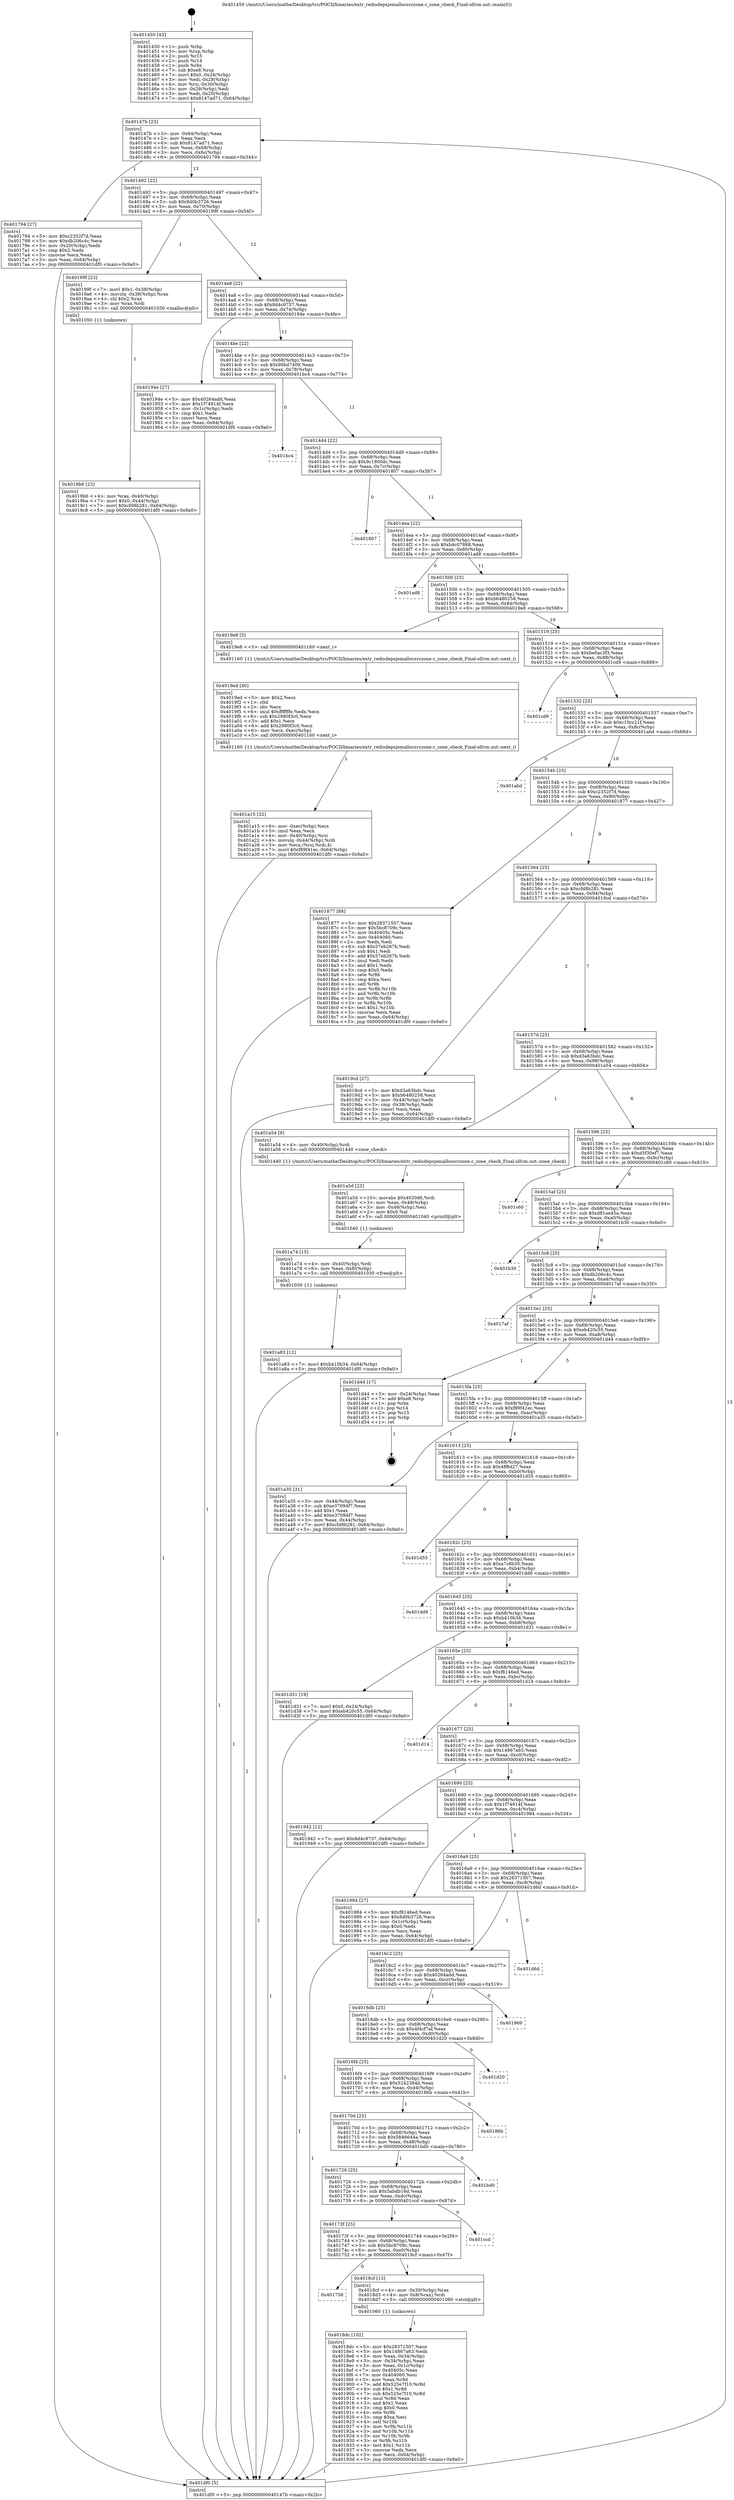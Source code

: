 digraph "0x401450" {
  label = "0x401450 (/mnt/c/Users/mathe/Desktop/tcc/POCII/binaries/extr_redisdepsjemallocsrczone.c_zone_check_Final-ollvm.out::main(0))"
  labelloc = "t"
  node[shape=record]

  Entry [label="",width=0.3,height=0.3,shape=circle,fillcolor=black,style=filled]
  "0x40147b" [label="{
     0x40147b [23]\l
     | [instrs]\l
     &nbsp;&nbsp;0x40147b \<+3\>: mov -0x64(%rbp),%eax\l
     &nbsp;&nbsp;0x40147e \<+2\>: mov %eax,%ecx\l
     &nbsp;&nbsp;0x401480 \<+6\>: sub $0x8147ad71,%ecx\l
     &nbsp;&nbsp;0x401486 \<+3\>: mov %eax,-0x68(%rbp)\l
     &nbsp;&nbsp;0x401489 \<+3\>: mov %ecx,-0x6c(%rbp)\l
     &nbsp;&nbsp;0x40148c \<+6\>: je 0000000000401794 \<main+0x344\>\l
  }"]
  "0x401794" [label="{
     0x401794 [27]\l
     | [instrs]\l
     &nbsp;&nbsp;0x401794 \<+5\>: mov $0xc2352f7d,%eax\l
     &nbsp;&nbsp;0x401799 \<+5\>: mov $0xdb206c4c,%ecx\l
     &nbsp;&nbsp;0x40179e \<+3\>: mov -0x20(%rbp),%edx\l
     &nbsp;&nbsp;0x4017a1 \<+3\>: cmp $0x2,%edx\l
     &nbsp;&nbsp;0x4017a4 \<+3\>: cmovne %ecx,%eax\l
     &nbsp;&nbsp;0x4017a7 \<+3\>: mov %eax,-0x64(%rbp)\l
     &nbsp;&nbsp;0x4017aa \<+5\>: jmp 0000000000401df0 \<main+0x9a0\>\l
  }"]
  "0x401492" [label="{
     0x401492 [22]\l
     | [instrs]\l
     &nbsp;&nbsp;0x401492 \<+5\>: jmp 0000000000401497 \<main+0x47\>\l
     &nbsp;&nbsp;0x401497 \<+3\>: mov -0x68(%rbp),%eax\l
     &nbsp;&nbsp;0x40149a \<+5\>: sub $0x8d0b3726,%eax\l
     &nbsp;&nbsp;0x40149f \<+3\>: mov %eax,-0x70(%rbp)\l
     &nbsp;&nbsp;0x4014a2 \<+6\>: je 000000000040199f \<main+0x54f\>\l
  }"]
  "0x401df0" [label="{
     0x401df0 [5]\l
     | [instrs]\l
     &nbsp;&nbsp;0x401df0 \<+5\>: jmp 000000000040147b \<main+0x2b\>\l
  }"]
  "0x401450" [label="{
     0x401450 [43]\l
     | [instrs]\l
     &nbsp;&nbsp;0x401450 \<+1\>: push %rbp\l
     &nbsp;&nbsp;0x401451 \<+3\>: mov %rsp,%rbp\l
     &nbsp;&nbsp;0x401454 \<+2\>: push %r15\l
     &nbsp;&nbsp;0x401456 \<+2\>: push %r14\l
     &nbsp;&nbsp;0x401458 \<+1\>: push %rbx\l
     &nbsp;&nbsp;0x401459 \<+7\>: sub $0xe8,%rsp\l
     &nbsp;&nbsp;0x401460 \<+7\>: movl $0x0,-0x24(%rbp)\l
     &nbsp;&nbsp;0x401467 \<+3\>: mov %edi,-0x28(%rbp)\l
     &nbsp;&nbsp;0x40146a \<+4\>: mov %rsi,-0x30(%rbp)\l
     &nbsp;&nbsp;0x40146e \<+3\>: mov -0x28(%rbp),%edi\l
     &nbsp;&nbsp;0x401471 \<+3\>: mov %edi,-0x20(%rbp)\l
     &nbsp;&nbsp;0x401474 \<+7\>: movl $0x8147ad71,-0x64(%rbp)\l
  }"]
  Exit [label="",width=0.3,height=0.3,shape=circle,fillcolor=black,style=filled,peripheries=2]
  "0x40199f" [label="{
     0x40199f [23]\l
     | [instrs]\l
     &nbsp;&nbsp;0x40199f \<+7\>: movl $0x1,-0x38(%rbp)\l
     &nbsp;&nbsp;0x4019a6 \<+4\>: movslq -0x38(%rbp),%rax\l
     &nbsp;&nbsp;0x4019aa \<+4\>: shl $0x2,%rax\l
     &nbsp;&nbsp;0x4019ae \<+3\>: mov %rax,%rdi\l
     &nbsp;&nbsp;0x4019b1 \<+5\>: call 0000000000401050 \<malloc@plt\>\l
     | [calls]\l
     &nbsp;&nbsp;0x401050 \{1\} (unknown)\l
  }"]
  "0x4014a8" [label="{
     0x4014a8 [22]\l
     | [instrs]\l
     &nbsp;&nbsp;0x4014a8 \<+5\>: jmp 00000000004014ad \<main+0x5d\>\l
     &nbsp;&nbsp;0x4014ad \<+3\>: mov -0x68(%rbp),%eax\l
     &nbsp;&nbsp;0x4014b0 \<+5\>: sub $0x8d4c9737,%eax\l
     &nbsp;&nbsp;0x4014b5 \<+3\>: mov %eax,-0x74(%rbp)\l
     &nbsp;&nbsp;0x4014b8 \<+6\>: je 000000000040194e \<main+0x4fe\>\l
  }"]
  "0x401a83" [label="{
     0x401a83 [12]\l
     | [instrs]\l
     &nbsp;&nbsp;0x401a83 \<+7\>: movl $0xb410b34,-0x64(%rbp)\l
     &nbsp;&nbsp;0x401a8a \<+5\>: jmp 0000000000401df0 \<main+0x9a0\>\l
  }"]
  "0x40194e" [label="{
     0x40194e [27]\l
     | [instrs]\l
     &nbsp;&nbsp;0x40194e \<+5\>: mov $0x40264add,%eax\l
     &nbsp;&nbsp;0x401953 \<+5\>: mov $0x1f74914f,%ecx\l
     &nbsp;&nbsp;0x401958 \<+3\>: mov -0x1c(%rbp),%edx\l
     &nbsp;&nbsp;0x40195b \<+3\>: cmp $0x1,%edx\l
     &nbsp;&nbsp;0x40195e \<+3\>: cmovl %ecx,%eax\l
     &nbsp;&nbsp;0x401961 \<+3\>: mov %eax,-0x64(%rbp)\l
     &nbsp;&nbsp;0x401964 \<+5\>: jmp 0000000000401df0 \<main+0x9a0\>\l
  }"]
  "0x4014be" [label="{
     0x4014be [22]\l
     | [instrs]\l
     &nbsp;&nbsp;0x4014be \<+5\>: jmp 00000000004014c3 \<main+0x73\>\l
     &nbsp;&nbsp;0x4014c3 \<+3\>: mov -0x68(%rbp),%eax\l
     &nbsp;&nbsp;0x4014c6 \<+5\>: sub $0x90bd7409,%eax\l
     &nbsp;&nbsp;0x4014cb \<+3\>: mov %eax,-0x78(%rbp)\l
     &nbsp;&nbsp;0x4014ce \<+6\>: je 0000000000401bc4 \<main+0x774\>\l
  }"]
  "0x401a74" [label="{
     0x401a74 [15]\l
     | [instrs]\l
     &nbsp;&nbsp;0x401a74 \<+4\>: mov -0x40(%rbp),%rdi\l
     &nbsp;&nbsp;0x401a78 \<+6\>: mov %eax,-0xf0(%rbp)\l
     &nbsp;&nbsp;0x401a7e \<+5\>: call 0000000000401030 \<free@plt\>\l
     | [calls]\l
     &nbsp;&nbsp;0x401030 \{1\} (unknown)\l
  }"]
  "0x401bc4" [label="{
     0x401bc4\l
  }", style=dashed]
  "0x4014d4" [label="{
     0x4014d4 [22]\l
     | [instrs]\l
     &nbsp;&nbsp;0x4014d4 \<+5\>: jmp 00000000004014d9 \<main+0x89\>\l
     &nbsp;&nbsp;0x4014d9 \<+3\>: mov -0x68(%rbp),%eax\l
     &nbsp;&nbsp;0x4014dc \<+5\>: sub $0x9c1800dc,%eax\l
     &nbsp;&nbsp;0x4014e1 \<+3\>: mov %eax,-0x7c(%rbp)\l
     &nbsp;&nbsp;0x4014e4 \<+6\>: je 0000000000401807 \<main+0x3b7\>\l
  }"]
  "0x401a5d" [label="{
     0x401a5d [23]\l
     | [instrs]\l
     &nbsp;&nbsp;0x401a5d \<+10\>: movabs $0x4020d6,%rdi\l
     &nbsp;&nbsp;0x401a67 \<+3\>: mov %eax,-0x48(%rbp)\l
     &nbsp;&nbsp;0x401a6a \<+3\>: mov -0x48(%rbp),%esi\l
     &nbsp;&nbsp;0x401a6d \<+2\>: mov $0x0,%al\l
     &nbsp;&nbsp;0x401a6f \<+5\>: call 0000000000401040 \<printf@plt\>\l
     | [calls]\l
     &nbsp;&nbsp;0x401040 \{1\} (unknown)\l
  }"]
  "0x401807" [label="{
     0x401807\l
  }", style=dashed]
  "0x4014ea" [label="{
     0x4014ea [22]\l
     | [instrs]\l
     &nbsp;&nbsp;0x4014ea \<+5\>: jmp 00000000004014ef \<main+0x9f\>\l
     &nbsp;&nbsp;0x4014ef \<+3\>: mov -0x68(%rbp),%eax\l
     &nbsp;&nbsp;0x4014f2 \<+5\>: sub $0xb4c07888,%eax\l
     &nbsp;&nbsp;0x4014f7 \<+3\>: mov %eax,-0x80(%rbp)\l
     &nbsp;&nbsp;0x4014fa \<+6\>: je 0000000000401ad8 \<main+0x688\>\l
  }"]
  "0x401a15" [label="{
     0x401a15 [32]\l
     | [instrs]\l
     &nbsp;&nbsp;0x401a15 \<+6\>: mov -0xec(%rbp),%ecx\l
     &nbsp;&nbsp;0x401a1b \<+3\>: imul %eax,%ecx\l
     &nbsp;&nbsp;0x401a1e \<+4\>: mov -0x40(%rbp),%rsi\l
     &nbsp;&nbsp;0x401a22 \<+4\>: movslq -0x44(%rbp),%rdi\l
     &nbsp;&nbsp;0x401a26 \<+3\>: mov %ecx,(%rsi,%rdi,4)\l
     &nbsp;&nbsp;0x401a29 \<+7\>: movl $0xf89f41ec,-0x64(%rbp)\l
     &nbsp;&nbsp;0x401a30 \<+5\>: jmp 0000000000401df0 \<main+0x9a0\>\l
  }"]
  "0x401ad8" [label="{
     0x401ad8\l
  }", style=dashed]
  "0x401500" [label="{
     0x401500 [25]\l
     | [instrs]\l
     &nbsp;&nbsp;0x401500 \<+5\>: jmp 0000000000401505 \<main+0xb5\>\l
     &nbsp;&nbsp;0x401505 \<+3\>: mov -0x68(%rbp),%eax\l
     &nbsp;&nbsp;0x401508 \<+5\>: sub $0xb6480258,%eax\l
     &nbsp;&nbsp;0x40150d \<+6\>: mov %eax,-0x84(%rbp)\l
     &nbsp;&nbsp;0x401513 \<+6\>: je 00000000004019e8 \<main+0x598\>\l
  }"]
  "0x4019ed" [label="{
     0x4019ed [40]\l
     | [instrs]\l
     &nbsp;&nbsp;0x4019ed \<+5\>: mov $0x2,%ecx\l
     &nbsp;&nbsp;0x4019f2 \<+1\>: cltd\l
     &nbsp;&nbsp;0x4019f3 \<+2\>: idiv %ecx\l
     &nbsp;&nbsp;0x4019f5 \<+6\>: imul $0xfffffffe,%edx,%ecx\l
     &nbsp;&nbsp;0x4019fb \<+6\>: sub $0x2980f3c0,%ecx\l
     &nbsp;&nbsp;0x401a01 \<+3\>: add $0x1,%ecx\l
     &nbsp;&nbsp;0x401a04 \<+6\>: add $0x2980f3c0,%ecx\l
     &nbsp;&nbsp;0x401a0a \<+6\>: mov %ecx,-0xec(%rbp)\l
     &nbsp;&nbsp;0x401a10 \<+5\>: call 0000000000401160 \<next_i\>\l
     | [calls]\l
     &nbsp;&nbsp;0x401160 \{1\} (/mnt/c/Users/mathe/Desktop/tcc/POCII/binaries/extr_redisdepsjemallocsrczone.c_zone_check_Final-ollvm.out::next_i)\l
  }"]
  "0x4019e8" [label="{
     0x4019e8 [5]\l
     | [instrs]\l
     &nbsp;&nbsp;0x4019e8 \<+5\>: call 0000000000401160 \<next_i\>\l
     | [calls]\l
     &nbsp;&nbsp;0x401160 \{1\} (/mnt/c/Users/mathe/Desktop/tcc/POCII/binaries/extr_redisdepsjemallocsrczone.c_zone_check_Final-ollvm.out::next_i)\l
  }"]
  "0x401519" [label="{
     0x401519 [25]\l
     | [instrs]\l
     &nbsp;&nbsp;0x401519 \<+5\>: jmp 000000000040151e \<main+0xce\>\l
     &nbsp;&nbsp;0x40151e \<+3\>: mov -0x68(%rbp),%eax\l
     &nbsp;&nbsp;0x401521 \<+5\>: sub $0xbe0ac3f3,%eax\l
     &nbsp;&nbsp;0x401526 \<+6\>: mov %eax,-0x88(%rbp)\l
     &nbsp;&nbsp;0x40152c \<+6\>: je 0000000000401cd9 \<main+0x889\>\l
  }"]
  "0x4019b6" [label="{
     0x4019b6 [23]\l
     | [instrs]\l
     &nbsp;&nbsp;0x4019b6 \<+4\>: mov %rax,-0x40(%rbp)\l
     &nbsp;&nbsp;0x4019ba \<+7\>: movl $0x0,-0x44(%rbp)\l
     &nbsp;&nbsp;0x4019c1 \<+7\>: movl $0xcfd8b281,-0x64(%rbp)\l
     &nbsp;&nbsp;0x4019c8 \<+5\>: jmp 0000000000401df0 \<main+0x9a0\>\l
  }"]
  "0x401cd9" [label="{
     0x401cd9\l
  }", style=dashed]
  "0x401532" [label="{
     0x401532 [25]\l
     | [instrs]\l
     &nbsp;&nbsp;0x401532 \<+5\>: jmp 0000000000401537 \<main+0xe7\>\l
     &nbsp;&nbsp;0x401537 \<+3\>: mov -0x68(%rbp),%eax\l
     &nbsp;&nbsp;0x40153a \<+5\>: sub $0xc10cc21f,%eax\l
     &nbsp;&nbsp;0x40153f \<+6\>: mov %eax,-0x8c(%rbp)\l
     &nbsp;&nbsp;0x401545 \<+6\>: je 0000000000401abd \<main+0x66d\>\l
  }"]
  "0x4018dc" [label="{
     0x4018dc [102]\l
     | [instrs]\l
     &nbsp;&nbsp;0x4018dc \<+5\>: mov $0x28371507,%ecx\l
     &nbsp;&nbsp;0x4018e1 \<+5\>: mov $0x14867a63,%edx\l
     &nbsp;&nbsp;0x4018e6 \<+3\>: mov %eax,-0x34(%rbp)\l
     &nbsp;&nbsp;0x4018e9 \<+3\>: mov -0x34(%rbp),%eax\l
     &nbsp;&nbsp;0x4018ec \<+3\>: mov %eax,-0x1c(%rbp)\l
     &nbsp;&nbsp;0x4018ef \<+7\>: mov 0x40405c,%eax\l
     &nbsp;&nbsp;0x4018f6 \<+7\>: mov 0x404060,%esi\l
     &nbsp;&nbsp;0x4018fd \<+3\>: mov %eax,%r8d\l
     &nbsp;&nbsp;0x401900 \<+7\>: add $0x525e7f10,%r8d\l
     &nbsp;&nbsp;0x401907 \<+4\>: sub $0x1,%r8d\l
     &nbsp;&nbsp;0x40190b \<+7\>: sub $0x525e7f10,%r8d\l
     &nbsp;&nbsp;0x401912 \<+4\>: imul %r8d,%eax\l
     &nbsp;&nbsp;0x401916 \<+3\>: and $0x1,%eax\l
     &nbsp;&nbsp;0x401919 \<+3\>: cmp $0x0,%eax\l
     &nbsp;&nbsp;0x40191c \<+4\>: sete %r9b\l
     &nbsp;&nbsp;0x401920 \<+3\>: cmp $0xa,%esi\l
     &nbsp;&nbsp;0x401923 \<+4\>: setl %r10b\l
     &nbsp;&nbsp;0x401927 \<+3\>: mov %r9b,%r11b\l
     &nbsp;&nbsp;0x40192a \<+3\>: and %r10b,%r11b\l
     &nbsp;&nbsp;0x40192d \<+3\>: xor %r10b,%r9b\l
     &nbsp;&nbsp;0x401930 \<+3\>: or %r9b,%r11b\l
     &nbsp;&nbsp;0x401933 \<+4\>: test $0x1,%r11b\l
     &nbsp;&nbsp;0x401937 \<+3\>: cmovne %edx,%ecx\l
     &nbsp;&nbsp;0x40193a \<+3\>: mov %ecx,-0x64(%rbp)\l
     &nbsp;&nbsp;0x40193d \<+5\>: jmp 0000000000401df0 \<main+0x9a0\>\l
  }"]
  "0x401abd" [label="{
     0x401abd\l
  }", style=dashed]
  "0x40154b" [label="{
     0x40154b [25]\l
     | [instrs]\l
     &nbsp;&nbsp;0x40154b \<+5\>: jmp 0000000000401550 \<main+0x100\>\l
     &nbsp;&nbsp;0x401550 \<+3\>: mov -0x68(%rbp),%eax\l
     &nbsp;&nbsp;0x401553 \<+5\>: sub $0xc2352f7d,%eax\l
     &nbsp;&nbsp;0x401558 \<+6\>: mov %eax,-0x90(%rbp)\l
     &nbsp;&nbsp;0x40155e \<+6\>: je 0000000000401877 \<main+0x427\>\l
  }"]
  "0x401758" [label="{
     0x401758\l
  }", style=dashed]
  "0x401877" [label="{
     0x401877 [88]\l
     | [instrs]\l
     &nbsp;&nbsp;0x401877 \<+5\>: mov $0x28371507,%eax\l
     &nbsp;&nbsp;0x40187c \<+5\>: mov $0x5bc8709c,%ecx\l
     &nbsp;&nbsp;0x401881 \<+7\>: mov 0x40405c,%edx\l
     &nbsp;&nbsp;0x401888 \<+7\>: mov 0x404060,%esi\l
     &nbsp;&nbsp;0x40188f \<+2\>: mov %edx,%edi\l
     &nbsp;&nbsp;0x401891 \<+6\>: sub $0x57eb267b,%edi\l
     &nbsp;&nbsp;0x401897 \<+3\>: sub $0x1,%edi\l
     &nbsp;&nbsp;0x40189a \<+6\>: add $0x57eb267b,%edi\l
     &nbsp;&nbsp;0x4018a0 \<+3\>: imul %edi,%edx\l
     &nbsp;&nbsp;0x4018a3 \<+3\>: and $0x1,%edx\l
     &nbsp;&nbsp;0x4018a6 \<+3\>: cmp $0x0,%edx\l
     &nbsp;&nbsp;0x4018a9 \<+4\>: sete %r8b\l
     &nbsp;&nbsp;0x4018ad \<+3\>: cmp $0xa,%esi\l
     &nbsp;&nbsp;0x4018b0 \<+4\>: setl %r9b\l
     &nbsp;&nbsp;0x4018b4 \<+3\>: mov %r8b,%r10b\l
     &nbsp;&nbsp;0x4018b7 \<+3\>: and %r9b,%r10b\l
     &nbsp;&nbsp;0x4018ba \<+3\>: xor %r9b,%r8b\l
     &nbsp;&nbsp;0x4018bd \<+3\>: or %r8b,%r10b\l
     &nbsp;&nbsp;0x4018c0 \<+4\>: test $0x1,%r10b\l
     &nbsp;&nbsp;0x4018c4 \<+3\>: cmovne %ecx,%eax\l
     &nbsp;&nbsp;0x4018c7 \<+3\>: mov %eax,-0x64(%rbp)\l
     &nbsp;&nbsp;0x4018ca \<+5\>: jmp 0000000000401df0 \<main+0x9a0\>\l
  }"]
  "0x401564" [label="{
     0x401564 [25]\l
     | [instrs]\l
     &nbsp;&nbsp;0x401564 \<+5\>: jmp 0000000000401569 \<main+0x119\>\l
     &nbsp;&nbsp;0x401569 \<+3\>: mov -0x68(%rbp),%eax\l
     &nbsp;&nbsp;0x40156c \<+5\>: sub $0xcfd8b281,%eax\l
     &nbsp;&nbsp;0x401571 \<+6\>: mov %eax,-0x94(%rbp)\l
     &nbsp;&nbsp;0x401577 \<+6\>: je 00000000004019cd \<main+0x57d\>\l
  }"]
  "0x4018cf" [label="{
     0x4018cf [13]\l
     | [instrs]\l
     &nbsp;&nbsp;0x4018cf \<+4\>: mov -0x30(%rbp),%rax\l
     &nbsp;&nbsp;0x4018d3 \<+4\>: mov 0x8(%rax),%rdi\l
     &nbsp;&nbsp;0x4018d7 \<+5\>: call 0000000000401060 \<atoi@plt\>\l
     | [calls]\l
     &nbsp;&nbsp;0x401060 \{1\} (unknown)\l
  }"]
  "0x4019cd" [label="{
     0x4019cd [27]\l
     | [instrs]\l
     &nbsp;&nbsp;0x4019cd \<+5\>: mov $0xd3a63bdc,%eax\l
     &nbsp;&nbsp;0x4019d2 \<+5\>: mov $0xb6480258,%ecx\l
     &nbsp;&nbsp;0x4019d7 \<+3\>: mov -0x44(%rbp),%edx\l
     &nbsp;&nbsp;0x4019da \<+3\>: cmp -0x38(%rbp),%edx\l
     &nbsp;&nbsp;0x4019dd \<+3\>: cmovl %ecx,%eax\l
     &nbsp;&nbsp;0x4019e0 \<+3\>: mov %eax,-0x64(%rbp)\l
     &nbsp;&nbsp;0x4019e3 \<+5\>: jmp 0000000000401df0 \<main+0x9a0\>\l
  }"]
  "0x40157d" [label="{
     0x40157d [25]\l
     | [instrs]\l
     &nbsp;&nbsp;0x40157d \<+5\>: jmp 0000000000401582 \<main+0x132\>\l
     &nbsp;&nbsp;0x401582 \<+3\>: mov -0x68(%rbp),%eax\l
     &nbsp;&nbsp;0x401585 \<+5\>: sub $0xd3a63bdc,%eax\l
     &nbsp;&nbsp;0x40158a \<+6\>: mov %eax,-0x98(%rbp)\l
     &nbsp;&nbsp;0x401590 \<+6\>: je 0000000000401a54 \<main+0x604\>\l
  }"]
  "0x40173f" [label="{
     0x40173f [25]\l
     | [instrs]\l
     &nbsp;&nbsp;0x40173f \<+5\>: jmp 0000000000401744 \<main+0x2f4\>\l
     &nbsp;&nbsp;0x401744 \<+3\>: mov -0x68(%rbp),%eax\l
     &nbsp;&nbsp;0x401747 \<+5\>: sub $0x5bc8709c,%eax\l
     &nbsp;&nbsp;0x40174c \<+6\>: mov %eax,-0xe0(%rbp)\l
     &nbsp;&nbsp;0x401752 \<+6\>: je 00000000004018cf \<main+0x47f\>\l
  }"]
  "0x401a54" [label="{
     0x401a54 [9]\l
     | [instrs]\l
     &nbsp;&nbsp;0x401a54 \<+4\>: mov -0x40(%rbp),%rdi\l
     &nbsp;&nbsp;0x401a58 \<+5\>: call 0000000000401440 \<zone_check\>\l
     | [calls]\l
     &nbsp;&nbsp;0x401440 \{1\} (/mnt/c/Users/mathe/Desktop/tcc/POCII/binaries/extr_redisdepsjemallocsrczone.c_zone_check_Final-ollvm.out::zone_check)\l
  }"]
  "0x401596" [label="{
     0x401596 [25]\l
     | [instrs]\l
     &nbsp;&nbsp;0x401596 \<+5\>: jmp 000000000040159b \<main+0x14b\>\l
     &nbsp;&nbsp;0x40159b \<+3\>: mov -0x68(%rbp),%eax\l
     &nbsp;&nbsp;0x40159e \<+5\>: sub $0xd5f30ef7,%eax\l
     &nbsp;&nbsp;0x4015a3 \<+6\>: mov %eax,-0x9c(%rbp)\l
     &nbsp;&nbsp;0x4015a9 \<+6\>: je 0000000000401c60 \<main+0x810\>\l
  }"]
  "0x401ccd" [label="{
     0x401ccd\l
  }", style=dashed]
  "0x401c60" [label="{
     0x401c60\l
  }", style=dashed]
  "0x4015af" [label="{
     0x4015af [25]\l
     | [instrs]\l
     &nbsp;&nbsp;0x4015af \<+5\>: jmp 00000000004015b4 \<main+0x164\>\l
     &nbsp;&nbsp;0x4015b4 \<+3\>: mov -0x68(%rbp),%eax\l
     &nbsp;&nbsp;0x4015b7 \<+5\>: sub $0xd81ae45a,%eax\l
     &nbsp;&nbsp;0x4015bc \<+6\>: mov %eax,-0xa0(%rbp)\l
     &nbsp;&nbsp;0x4015c2 \<+6\>: je 0000000000401b30 \<main+0x6e0\>\l
  }"]
  "0x401726" [label="{
     0x401726 [25]\l
     | [instrs]\l
     &nbsp;&nbsp;0x401726 \<+5\>: jmp 000000000040172b \<main+0x2db\>\l
     &nbsp;&nbsp;0x40172b \<+3\>: mov -0x68(%rbp),%eax\l
     &nbsp;&nbsp;0x40172e \<+5\>: sub $0x5abdb16d,%eax\l
     &nbsp;&nbsp;0x401733 \<+6\>: mov %eax,-0xdc(%rbp)\l
     &nbsp;&nbsp;0x401739 \<+6\>: je 0000000000401ccd \<main+0x87d\>\l
  }"]
  "0x401b30" [label="{
     0x401b30\l
  }", style=dashed]
  "0x4015c8" [label="{
     0x4015c8 [25]\l
     | [instrs]\l
     &nbsp;&nbsp;0x4015c8 \<+5\>: jmp 00000000004015cd \<main+0x17d\>\l
     &nbsp;&nbsp;0x4015cd \<+3\>: mov -0x68(%rbp),%eax\l
     &nbsp;&nbsp;0x4015d0 \<+5\>: sub $0xdb206c4c,%eax\l
     &nbsp;&nbsp;0x4015d5 \<+6\>: mov %eax,-0xa4(%rbp)\l
     &nbsp;&nbsp;0x4015db \<+6\>: je 00000000004017af \<main+0x35f\>\l
  }"]
  "0x401bd0" [label="{
     0x401bd0\l
  }", style=dashed]
  "0x4017af" [label="{
     0x4017af\l
  }", style=dashed]
  "0x4015e1" [label="{
     0x4015e1 [25]\l
     | [instrs]\l
     &nbsp;&nbsp;0x4015e1 \<+5\>: jmp 00000000004015e6 \<main+0x196\>\l
     &nbsp;&nbsp;0x4015e6 \<+3\>: mov -0x68(%rbp),%eax\l
     &nbsp;&nbsp;0x4015e9 \<+5\>: sub $0xeb420c55,%eax\l
     &nbsp;&nbsp;0x4015ee \<+6\>: mov %eax,-0xa8(%rbp)\l
     &nbsp;&nbsp;0x4015f4 \<+6\>: je 0000000000401d44 \<main+0x8f4\>\l
  }"]
  "0x40170d" [label="{
     0x40170d [25]\l
     | [instrs]\l
     &nbsp;&nbsp;0x40170d \<+5\>: jmp 0000000000401712 \<main+0x2c2\>\l
     &nbsp;&nbsp;0x401712 \<+3\>: mov -0x68(%rbp),%eax\l
     &nbsp;&nbsp;0x401715 \<+5\>: sub $0x5846644a,%eax\l
     &nbsp;&nbsp;0x40171a \<+6\>: mov %eax,-0xd8(%rbp)\l
     &nbsp;&nbsp;0x401720 \<+6\>: je 0000000000401bd0 \<main+0x780\>\l
  }"]
  "0x401d44" [label="{
     0x401d44 [17]\l
     | [instrs]\l
     &nbsp;&nbsp;0x401d44 \<+3\>: mov -0x24(%rbp),%eax\l
     &nbsp;&nbsp;0x401d47 \<+7\>: add $0xe8,%rsp\l
     &nbsp;&nbsp;0x401d4e \<+1\>: pop %rbx\l
     &nbsp;&nbsp;0x401d4f \<+2\>: pop %r14\l
     &nbsp;&nbsp;0x401d51 \<+2\>: pop %r15\l
     &nbsp;&nbsp;0x401d53 \<+1\>: pop %rbp\l
     &nbsp;&nbsp;0x401d54 \<+1\>: ret\l
  }"]
  "0x4015fa" [label="{
     0x4015fa [25]\l
     | [instrs]\l
     &nbsp;&nbsp;0x4015fa \<+5\>: jmp 00000000004015ff \<main+0x1af\>\l
     &nbsp;&nbsp;0x4015ff \<+3\>: mov -0x68(%rbp),%eax\l
     &nbsp;&nbsp;0x401602 \<+5\>: sub $0xf89f41ec,%eax\l
     &nbsp;&nbsp;0x401607 \<+6\>: mov %eax,-0xac(%rbp)\l
     &nbsp;&nbsp;0x40160d \<+6\>: je 0000000000401a35 \<main+0x5e5\>\l
  }"]
  "0x40186b" [label="{
     0x40186b\l
  }", style=dashed]
  "0x401a35" [label="{
     0x401a35 [31]\l
     | [instrs]\l
     &nbsp;&nbsp;0x401a35 \<+3\>: mov -0x44(%rbp),%eax\l
     &nbsp;&nbsp;0x401a38 \<+5\>: sub $0xe37094f7,%eax\l
     &nbsp;&nbsp;0x401a3d \<+3\>: add $0x1,%eax\l
     &nbsp;&nbsp;0x401a40 \<+5\>: add $0xe37094f7,%eax\l
     &nbsp;&nbsp;0x401a45 \<+3\>: mov %eax,-0x44(%rbp)\l
     &nbsp;&nbsp;0x401a48 \<+7\>: movl $0xcfd8b281,-0x64(%rbp)\l
     &nbsp;&nbsp;0x401a4f \<+5\>: jmp 0000000000401df0 \<main+0x9a0\>\l
  }"]
  "0x401613" [label="{
     0x401613 [25]\l
     | [instrs]\l
     &nbsp;&nbsp;0x401613 \<+5\>: jmp 0000000000401618 \<main+0x1c8\>\l
     &nbsp;&nbsp;0x401618 \<+3\>: mov -0x68(%rbp),%eax\l
     &nbsp;&nbsp;0x40161b \<+5\>: sub $0x4ff8d27,%eax\l
     &nbsp;&nbsp;0x401620 \<+6\>: mov %eax,-0xb0(%rbp)\l
     &nbsp;&nbsp;0x401626 \<+6\>: je 0000000000401d55 \<main+0x905\>\l
  }"]
  "0x4016f4" [label="{
     0x4016f4 [25]\l
     | [instrs]\l
     &nbsp;&nbsp;0x4016f4 \<+5\>: jmp 00000000004016f9 \<main+0x2a9\>\l
     &nbsp;&nbsp;0x4016f9 \<+3\>: mov -0x68(%rbp),%eax\l
     &nbsp;&nbsp;0x4016fc \<+5\>: sub $0x5242384b,%eax\l
     &nbsp;&nbsp;0x401701 \<+6\>: mov %eax,-0xd4(%rbp)\l
     &nbsp;&nbsp;0x401707 \<+6\>: je 000000000040186b \<main+0x41b\>\l
  }"]
  "0x401d55" [label="{
     0x401d55\l
  }", style=dashed]
  "0x40162c" [label="{
     0x40162c [25]\l
     | [instrs]\l
     &nbsp;&nbsp;0x40162c \<+5\>: jmp 0000000000401631 \<main+0x1e1\>\l
     &nbsp;&nbsp;0x401631 \<+3\>: mov -0x68(%rbp),%eax\l
     &nbsp;&nbsp;0x401634 \<+5\>: sub $0xa7c6b30,%eax\l
     &nbsp;&nbsp;0x401639 \<+6\>: mov %eax,-0xb4(%rbp)\l
     &nbsp;&nbsp;0x40163f \<+6\>: je 0000000000401dd6 \<main+0x986\>\l
  }"]
  "0x401d20" [label="{
     0x401d20\l
  }", style=dashed]
  "0x401dd6" [label="{
     0x401dd6\l
  }", style=dashed]
  "0x401645" [label="{
     0x401645 [25]\l
     | [instrs]\l
     &nbsp;&nbsp;0x401645 \<+5\>: jmp 000000000040164a \<main+0x1fa\>\l
     &nbsp;&nbsp;0x40164a \<+3\>: mov -0x68(%rbp),%eax\l
     &nbsp;&nbsp;0x40164d \<+5\>: sub $0xb410b34,%eax\l
     &nbsp;&nbsp;0x401652 \<+6\>: mov %eax,-0xb8(%rbp)\l
     &nbsp;&nbsp;0x401658 \<+6\>: je 0000000000401d31 \<main+0x8e1\>\l
  }"]
  "0x4016db" [label="{
     0x4016db [25]\l
     | [instrs]\l
     &nbsp;&nbsp;0x4016db \<+5\>: jmp 00000000004016e0 \<main+0x290\>\l
     &nbsp;&nbsp;0x4016e0 \<+3\>: mov -0x68(%rbp),%eax\l
     &nbsp;&nbsp;0x4016e3 \<+5\>: sub $0x4f4cf7af,%eax\l
     &nbsp;&nbsp;0x4016e8 \<+6\>: mov %eax,-0xd0(%rbp)\l
     &nbsp;&nbsp;0x4016ee \<+6\>: je 0000000000401d20 \<main+0x8d0\>\l
  }"]
  "0x401d31" [label="{
     0x401d31 [19]\l
     | [instrs]\l
     &nbsp;&nbsp;0x401d31 \<+7\>: movl $0x0,-0x24(%rbp)\l
     &nbsp;&nbsp;0x401d38 \<+7\>: movl $0xeb420c55,-0x64(%rbp)\l
     &nbsp;&nbsp;0x401d3f \<+5\>: jmp 0000000000401df0 \<main+0x9a0\>\l
  }"]
  "0x40165e" [label="{
     0x40165e [25]\l
     | [instrs]\l
     &nbsp;&nbsp;0x40165e \<+5\>: jmp 0000000000401663 \<main+0x213\>\l
     &nbsp;&nbsp;0x401663 \<+3\>: mov -0x68(%rbp),%eax\l
     &nbsp;&nbsp;0x401666 \<+5\>: sub $0xf8146ed,%eax\l
     &nbsp;&nbsp;0x40166b \<+6\>: mov %eax,-0xbc(%rbp)\l
     &nbsp;&nbsp;0x401671 \<+6\>: je 0000000000401d14 \<main+0x8c4\>\l
  }"]
  "0x401969" [label="{
     0x401969\l
  }", style=dashed]
  "0x401d14" [label="{
     0x401d14\l
  }", style=dashed]
  "0x401677" [label="{
     0x401677 [25]\l
     | [instrs]\l
     &nbsp;&nbsp;0x401677 \<+5\>: jmp 000000000040167c \<main+0x22c\>\l
     &nbsp;&nbsp;0x40167c \<+3\>: mov -0x68(%rbp),%eax\l
     &nbsp;&nbsp;0x40167f \<+5\>: sub $0x14867a63,%eax\l
     &nbsp;&nbsp;0x401684 \<+6\>: mov %eax,-0xc0(%rbp)\l
     &nbsp;&nbsp;0x40168a \<+6\>: je 0000000000401942 \<main+0x4f2\>\l
  }"]
  "0x4016c2" [label="{
     0x4016c2 [25]\l
     | [instrs]\l
     &nbsp;&nbsp;0x4016c2 \<+5\>: jmp 00000000004016c7 \<main+0x277\>\l
     &nbsp;&nbsp;0x4016c7 \<+3\>: mov -0x68(%rbp),%eax\l
     &nbsp;&nbsp;0x4016ca \<+5\>: sub $0x40264add,%eax\l
     &nbsp;&nbsp;0x4016cf \<+6\>: mov %eax,-0xcc(%rbp)\l
     &nbsp;&nbsp;0x4016d5 \<+6\>: je 0000000000401969 \<main+0x519\>\l
  }"]
  "0x401942" [label="{
     0x401942 [12]\l
     | [instrs]\l
     &nbsp;&nbsp;0x401942 \<+7\>: movl $0x8d4c9737,-0x64(%rbp)\l
     &nbsp;&nbsp;0x401949 \<+5\>: jmp 0000000000401df0 \<main+0x9a0\>\l
  }"]
  "0x401690" [label="{
     0x401690 [25]\l
     | [instrs]\l
     &nbsp;&nbsp;0x401690 \<+5\>: jmp 0000000000401695 \<main+0x245\>\l
     &nbsp;&nbsp;0x401695 \<+3\>: mov -0x68(%rbp),%eax\l
     &nbsp;&nbsp;0x401698 \<+5\>: sub $0x1f74914f,%eax\l
     &nbsp;&nbsp;0x40169d \<+6\>: mov %eax,-0xc4(%rbp)\l
     &nbsp;&nbsp;0x4016a3 \<+6\>: je 0000000000401984 \<main+0x534\>\l
  }"]
  "0x401d6d" [label="{
     0x401d6d\l
  }", style=dashed]
  "0x401984" [label="{
     0x401984 [27]\l
     | [instrs]\l
     &nbsp;&nbsp;0x401984 \<+5\>: mov $0xf8146ed,%eax\l
     &nbsp;&nbsp;0x401989 \<+5\>: mov $0x8d0b3726,%ecx\l
     &nbsp;&nbsp;0x40198e \<+3\>: mov -0x1c(%rbp),%edx\l
     &nbsp;&nbsp;0x401991 \<+3\>: cmp $0x0,%edx\l
     &nbsp;&nbsp;0x401994 \<+3\>: cmove %ecx,%eax\l
     &nbsp;&nbsp;0x401997 \<+3\>: mov %eax,-0x64(%rbp)\l
     &nbsp;&nbsp;0x40199a \<+5\>: jmp 0000000000401df0 \<main+0x9a0\>\l
  }"]
  "0x4016a9" [label="{
     0x4016a9 [25]\l
     | [instrs]\l
     &nbsp;&nbsp;0x4016a9 \<+5\>: jmp 00000000004016ae \<main+0x25e\>\l
     &nbsp;&nbsp;0x4016ae \<+3\>: mov -0x68(%rbp),%eax\l
     &nbsp;&nbsp;0x4016b1 \<+5\>: sub $0x28371507,%eax\l
     &nbsp;&nbsp;0x4016b6 \<+6\>: mov %eax,-0xc8(%rbp)\l
     &nbsp;&nbsp;0x4016bc \<+6\>: je 0000000000401d6d \<main+0x91d\>\l
  }"]
  Entry -> "0x401450" [label=" 1"]
  "0x40147b" -> "0x401794" [label=" 1"]
  "0x40147b" -> "0x401492" [label=" 13"]
  "0x401794" -> "0x401df0" [label=" 1"]
  "0x401450" -> "0x40147b" [label=" 1"]
  "0x401df0" -> "0x40147b" [label=" 13"]
  "0x401d44" -> Exit [label=" 1"]
  "0x401492" -> "0x40199f" [label=" 1"]
  "0x401492" -> "0x4014a8" [label=" 12"]
  "0x401d31" -> "0x401df0" [label=" 1"]
  "0x4014a8" -> "0x40194e" [label=" 1"]
  "0x4014a8" -> "0x4014be" [label=" 11"]
  "0x401a83" -> "0x401df0" [label=" 1"]
  "0x4014be" -> "0x401bc4" [label=" 0"]
  "0x4014be" -> "0x4014d4" [label=" 11"]
  "0x401a74" -> "0x401a83" [label=" 1"]
  "0x4014d4" -> "0x401807" [label=" 0"]
  "0x4014d4" -> "0x4014ea" [label=" 11"]
  "0x401a5d" -> "0x401a74" [label=" 1"]
  "0x4014ea" -> "0x401ad8" [label=" 0"]
  "0x4014ea" -> "0x401500" [label=" 11"]
  "0x401a54" -> "0x401a5d" [label=" 1"]
  "0x401500" -> "0x4019e8" [label=" 1"]
  "0x401500" -> "0x401519" [label=" 10"]
  "0x401a35" -> "0x401df0" [label=" 1"]
  "0x401519" -> "0x401cd9" [label=" 0"]
  "0x401519" -> "0x401532" [label=" 10"]
  "0x401a15" -> "0x401df0" [label=" 1"]
  "0x401532" -> "0x401abd" [label=" 0"]
  "0x401532" -> "0x40154b" [label=" 10"]
  "0x4019ed" -> "0x401a15" [label=" 1"]
  "0x40154b" -> "0x401877" [label=" 1"]
  "0x40154b" -> "0x401564" [label=" 9"]
  "0x401877" -> "0x401df0" [label=" 1"]
  "0x4019e8" -> "0x4019ed" [label=" 1"]
  "0x401564" -> "0x4019cd" [label=" 2"]
  "0x401564" -> "0x40157d" [label=" 7"]
  "0x4019cd" -> "0x401df0" [label=" 2"]
  "0x40157d" -> "0x401a54" [label=" 1"]
  "0x40157d" -> "0x401596" [label=" 6"]
  "0x40199f" -> "0x4019b6" [label=" 1"]
  "0x401596" -> "0x401c60" [label=" 0"]
  "0x401596" -> "0x4015af" [label=" 6"]
  "0x401984" -> "0x401df0" [label=" 1"]
  "0x4015af" -> "0x401b30" [label=" 0"]
  "0x4015af" -> "0x4015c8" [label=" 6"]
  "0x401942" -> "0x401df0" [label=" 1"]
  "0x4015c8" -> "0x4017af" [label=" 0"]
  "0x4015c8" -> "0x4015e1" [label=" 6"]
  "0x4018dc" -> "0x401df0" [label=" 1"]
  "0x4015e1" -> "0x401d44" [label=" 1"]
  "0x4015e1" -> "0x4015fa" [label=" 5"]
  "0x40173f" -> "0x401758" [label=" 0"]
  "0x4015fa" -> "0x401a35" [label=" 1"]
  "0x4015fa" -> "0x401613" [label=" 4"]
  "0x40173f" -> "0x4018cf" [label=" 1"]
  "0x401613" -> "0x401d55" [label=" 0"]
  "0x401613" -> "0x40162c" [label=" 4"]
  "0x401726" -> "0x40173f" [label=" 1"]
  "0x40162c" -> "0x401dd6" [label=" 0"]
  "0x40162c" -> "0x401645" [label=" 4"]
  "0x401726" -> "0x401ccd" [label=" 0"]
  "0x401645" -> "0x401d31" [label=" 1"]
  "0x401645" -> "0x40165e" [label=" 3"]
  "0x40170d" -> "0x401726" [label=" 1"]
  "0x40165e" -> "0x401d14" [label=" 0"]
  "0x40165e" -> "0x401677" [label=" 3"]
  "0x40170d" -> "0x401bd0" [label=" 0"]
  "0x401677" -> "0x401942" [label=" 1"]
  "0x401677" -> "0x401690" [label=" 2"]
  "0x4016f4" -> "0x40170d" [label=" 1"]
  "0x401690" -> "0x401984" [label=" 1"]
  "0x401690" -> "0x4016a9" [label=" 1"]
  "0x4016f4" -> "0x40186b" [label=" 0"]
  "0x4016a9" -> "0x401d6d" [label=" 0"]
  "0x4016a9" -> "0x4016c2" [label=" 1"]
  "0x4018cf" -> "0x4018dc" [label=" 1"]
  "0x4016c2" -> "0x401969" [label=" 0"]
  "0x4016c2" -> "0x4016db" [label=" 1"]
  "0x40194e" -> "0x401df0" [label=" 1"]
  "0x4016db" -> "0x401d20" [label=" 0"]
  "0x4016db" -> "0x4016f4" [label=" 1"]
  "0x4019b6" -> "0x401df0" [label=" 1"]
}
